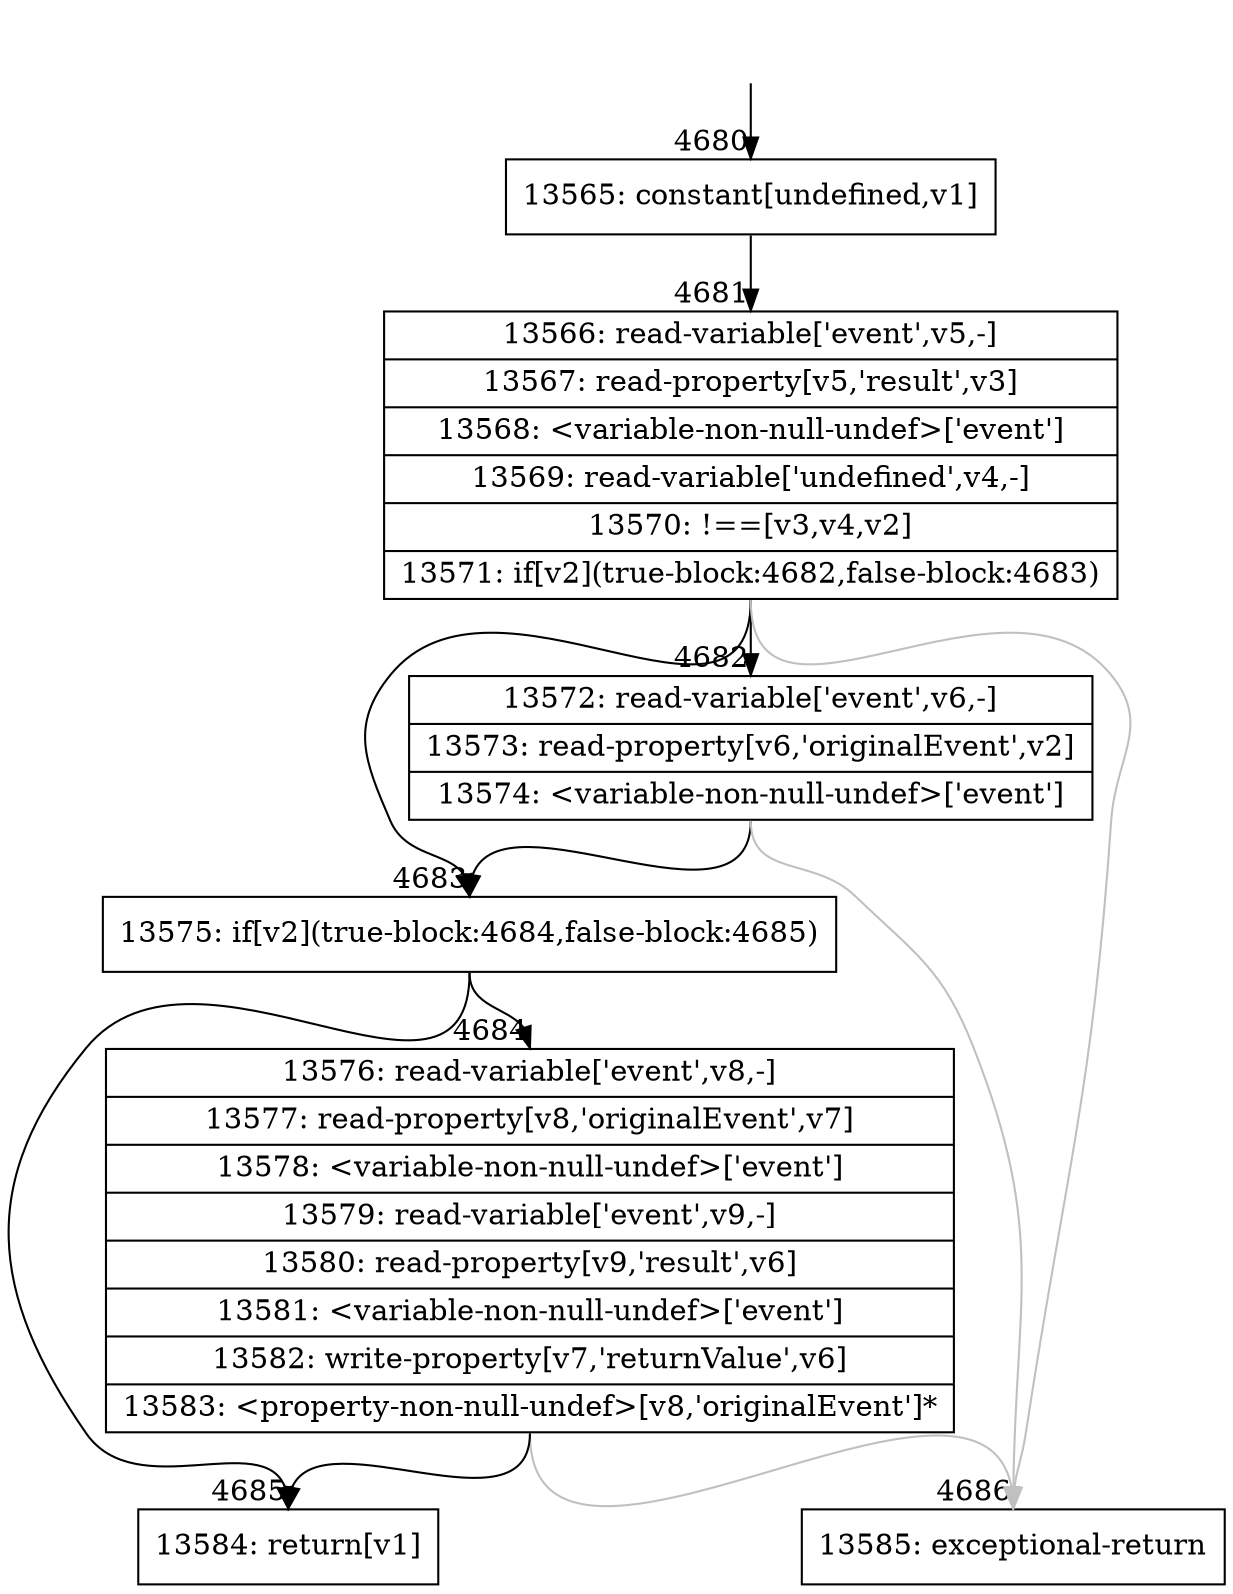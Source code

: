 digraph {
rankdir="TD"
BB_entry289[shape=none,label=""];
BB_entry289 -> BB4680 [tailport=s, headport=n, headlabel="    4680"]
BB4680 [shape=record label="{13565: constant[undefined,v1]}" ] 
BB4680 -> BB4681 [tailport=s, headport=n, headlabel="      4681"]
BB4681 [shape=record label="{13566: read-variable['event',v5,-]|13567: read-property[v5,'result',v3]|13568: \<variable-non-null-undef\>['event']|13569: read-variable['undefined',v4,-]|13570: !==[v3,v4,v2]|13571: if[v2](true-block:4682,false-block:4683)}" ] 
BB4681 -> BB4683 [tailport=s, headport=n, headlabel="      4683"]
BB4681 -> BB4682 [tailport=s, headport=n, headlabel="      4682"]
BB4681 -> BB4686 [tailport=s, headport=n, color=gray, headlabel="      4686"]
BB4682 [shape=record label="{13572: read-variable['event',v6,-]|13573: read-property[v6,'originalEvent',v2]|13574: \<variable-non-null-undef\>['event']}" ] 
BB4682 -> BB4683 [tailport=s, headport=n]
BB4682 -> BB4686 [tailport=s, headport=n, color=gray]
BB4683 [shape=record label="{13575: if[v2](true-block:4684,false-block:4685)}" ] 
BB4683 -> BB4684 [tailport=s, headport=n, headlabel="      4684"]
BB4683 -> BB4685 [tailport=s, headport=n, headlabel="      4685"]
BB4684 [shape=record label="{13576: read-variable['event',v8,-]|13577: read-property[v8,'originalEvent',v7]|13578: \<variable-non-null-undef\>['event']|13579: read-variable['event',v9,-]|13580: read-property[v9,'result',v6]|13581: \<variable-non-null-undef\>['event']|13582: write-property[v7,'returnValue',v6]|13583: \<property-non-null-undef\>[v8,'originalEvent']*}" ] 
BB4684 -> BB4685 [tailport=s, headport=n]
BB4684 -> BB4686 [tailport=s, headport=n, color=gray]
BB4685 [shape=record label="{13584: return[v1]}" ] 
BB4686 [shape=record label="{13585: exceptional-return}" ] 
}
